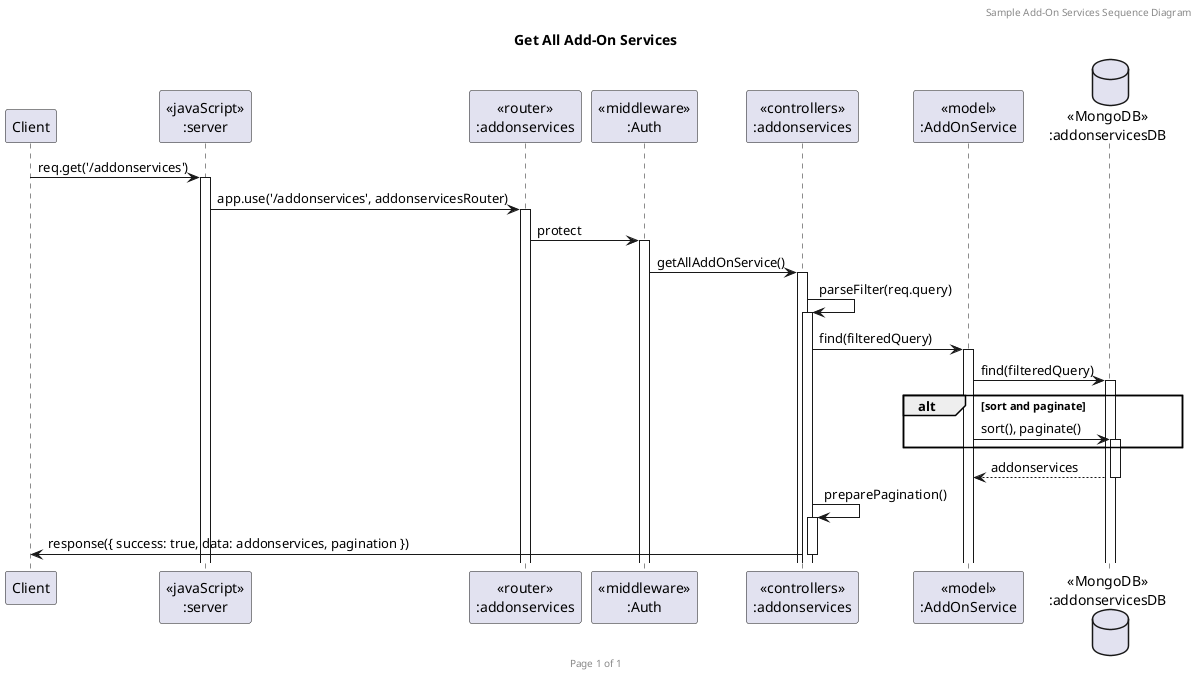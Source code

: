 @startuml Get All Add-On Services

header Sample Add-On Services Sequence Diagram
footer Page %page% of %lastpage%
title "Get All Add-On Services"

participant "Client" as client
participant "<<javaScript>>\n:server" as server
participant "<<router>>\n:addonservices" as routerAddOnServices
participant "<<middleware>>\n:Auth" as AuthMiddleware
participant "<<controllers>>\n:addonservices" as controllersAddOnServices
participant "<<model>>\n:AddOnService" as modelAddOnService
database "<<MongoDB>>\n:addonservicesDB" as AddOnServicesDatabase

client->server ++: req.get('/addonservices')
server->routerAddOnServices ++: app.use('/addonservices', addonservicesRouter)
routerAddOnServices -> AuthMiddleware ++: protect
AuthMiddleware -> controllersAddOnServices ++: getAllAddOnService()

controllersAddOnServices -> controllersAddOnServices ++: parseFilter(req.query)
controllersAddOnServices -> modelAddOnService ++: find(filteredQuery)
modelAddOnService -> AddOnServicesDatabase ++: find(filteredQuery)
alt sort and paginate
    modelAddOnService -> AddOnServicesDatabase ++: sort(), paginate()
end
AddOnServicesDatabase --> modelAddOnService --: addonservices
controllersAddOnServices -> controllersAddOnServices ++: preparePagination()
controllersAddOnServices->client --: response({ success: true, data: addonservices, pagination })

@enduml
